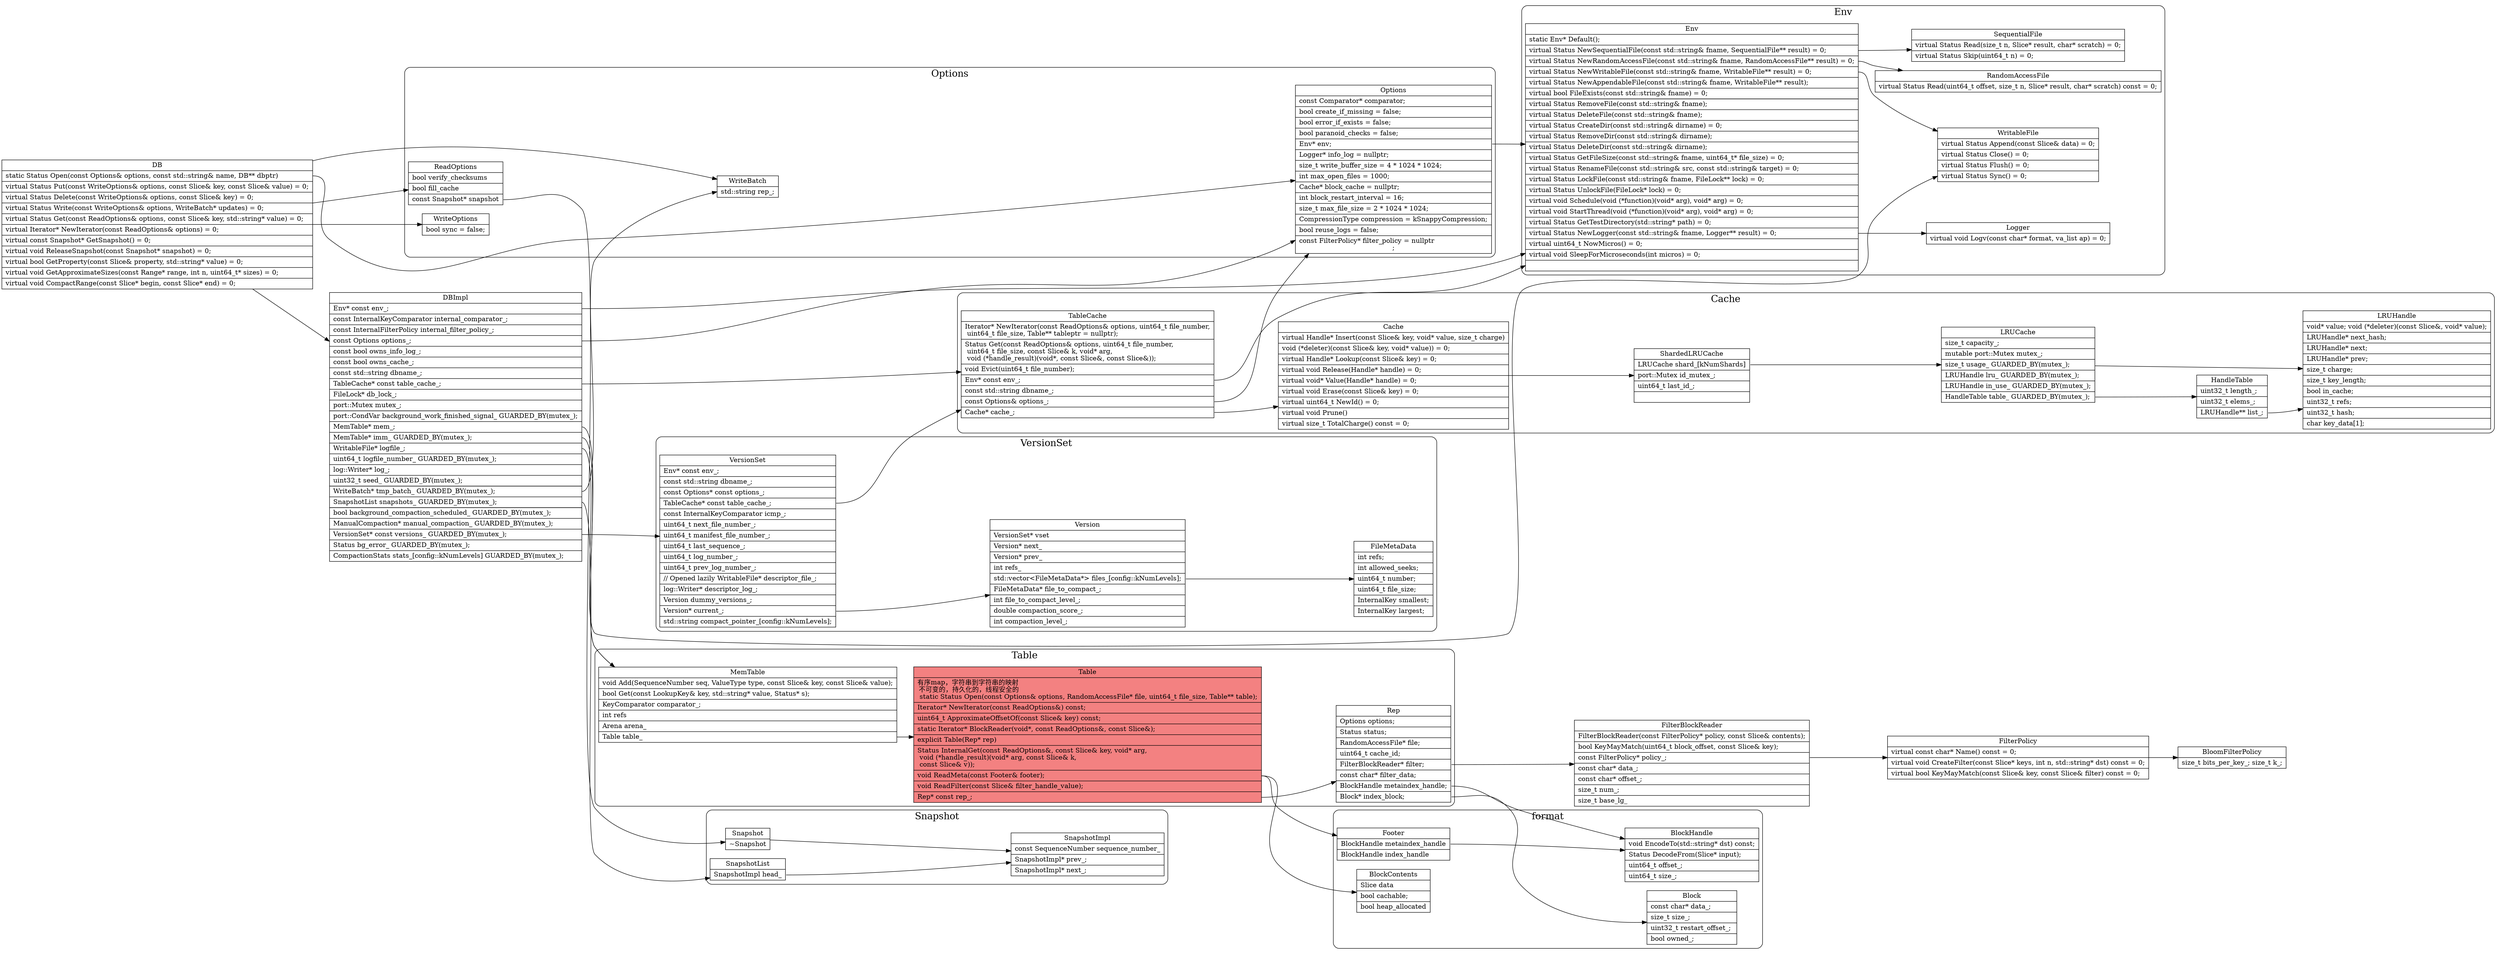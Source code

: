 digraph dbInterface {
  node[shape=box;];
  newrank=true;
  rankdir=LR;
  ReadOptions[
    shape="record";
    label="{{
      ReadOptions|
      bool verify_checksums\l|
      bool fill_cache \l|
      <snapshot> const Snapshot* snapshot\l
    }}";
  ];
  ReadOptions:snapshot -> Snapshot;
  WriteOptions[
    shape="record";
    label="{{
      WriteOptions|
      bool sync = false;
    }}";
  ];
  Options[
    shape="record";
    label="{{
      Options|
        const Comparator* comparator;\l|
        bool create_if_missing = false;\l|
        bool error_if_exists = false;\l|
        bool paranoid_checks = false;\l|
        <env> Env* env;\l|
        Logger* info_log = nullptr;\l|
        size_t write_buffer_size = 4 * 1024 * 1024;\l|
        int max_open_files = 1000;\l|
        Cache* block_cache = nullptr;\l|
        int block_restart_interval = 16;\l|
        size_t max_file_size = 2 * 1024 * 1024;\l|
        CompressionType compression = kSnappyCompression;\l|
        bool reuse_logs = false;\l|
        const FilterPolicy* filter_policy = nullptr\l;
    }}";
  ];
  Options:env -> Env;
  subgraph cluster_Options {
    graph[label="Options";fontsize=20;style=rounded];
    Options;
    WriteOptions;
    ReadOptions;
    WriteBatch;
  };



  WriteBatch[
    shape="record";
    label="{{
      WriteBatch|
      std::string rep_;
    }}";
  ];

  DB[
    shape="record";
    label="{{
      DB|
      <open> static Status Open(const Options& options, const std::string& name, DB** dbptr)\l|
      <put> virtual Status Put(const WriteOptions& options, const Slice& key,
                     const Slice& value) = 0;\l|
      <delete> virtual Status Delete(const WriteOptions& options, const Slice& key) = 0;\l|
      <write> virtual Status Write(const WriteOptions& options, WriteBatch* updates) = 0;\l|
      <get> virtual Status Get(const ReadOptions& options, const Slice& key, std::string* value) = 0;\l|
      <newIter> virtual Iterator* NewIterator(const ReadOptions& options) = 0;\l|
      virtual const Snapshot* GetSnapshot() = 0;\l|
      virtual void ReleaseSnapshot(const Snapshot* snapshot) = 0;\l|
      virtual bool GetProperty(const Slice& property, std::string* value) = 0;\l|
      virtual void GetApproximateSizes(const Range* range, int n,
                                   uint64_t* sizes) = 0;\l|
      virtual void CompactRange(const Slice* begin, const Slice* end) = 0;\l
    }}";
  ];
  //DB
  DB -> DBImpl;
  DB:open -> Options;
  {DB:put;DB:delete;DB:write} -> WriteOptions;
  {DB:get;DB:newIter} -> ReadOptions;
  {DB:write} -> WriteBatch;

  DBImpl[
    shape="record";
    label="{{
      DBImpl|
      <env> Env* const env_;\l|
      const InternalKeyComparator internal_comparator_;\l|
      const InternalFilterPolicy internal_filter_policy_;\l|
      <options> const Options options_;\l|
      const bool owns_info_log_;\l|
      const bool owns_cache_;\l|
      const std::string dbname_;\l|
      <TableCache> TableCache* const table_cache_;\l|
      FileLock* db_lock_;\l|
      port::Mutex mutex_;\l|
      std::atomic<bool> shutting_down_;\l|
      port::CondVar background_work_finished_signal_ GUARDED_BY(mutex_);\l|
      <MemTable1> MemTable* mem_;\l|
      <MemTable2> MemTable* imm_ GUARDED_BY(mutex_);\l|
      std::atomic<bool> has_imm_;\l|
      <logfile> WritableFile* logfile_;\l|
      uint64_t logfile_number_ GUARDED_BY(mutex_);\l|
      log::Writer* log_;\l|
      uint32_t seed_ GUARDED_BY(mutex_);\l|
      std::deque<Writer*> writers_ GUARDED_BY(mutex_);\l|
      <WriteBatch> WriteBatch* tmp_batch_ GUARDED_BY(mutex_);\l|
      <SnapshotList> SnapshotList snapshots_ GUARDED_BY(mutex_);\l|
      std::set<uint64_t> pending_outputs_ GUARDED_BY(mutex_);\l|
      bool background_compaction_scheduled_ GUARDED_BY(mutex_);\l|
      ManualCompaction* manual_compaction_ GUARDED_BY(mutex_);\l|
      <VersionSet> VersionSet* const versions_ GUARDED_BY(mutex_);\l|
      Status bg_error_ GUARDED_BY(mutex_);\l|
      CompactionStats stats_[config::kNumLevels] GUARDED_BY(mutex_);\l
    }}";
  ];
  DBImpl:env -> Env;
  DBImpl:options -> Options;
  DBImpl:logfile -> WritableFile;
  DBImpl:WriteBatch -> WriteBatch;
  DBImpl:MemTable1 -> MemTable;
  DBImpl:MemTable2 -> MemTable;
  DBImpl:TableCache -> TableCache;
  DBImpl:SnapshotList -> SnapshotList;
  DBImpl:VersionSet -> VersionSet;

  //env
  Env[
    shape="record";
    label="{{
      Env|
        static Env* Default();\l|
        <SequentialFile> virtual Status NewSequentialFile(const std::string& fname,
                                   SequentialFile** result) = 0;\l|
        <RandomAccessFile> virtual Status NewRandomAccessFile(const std::string& fname,
                                     RandomAccessFile** result) = 0;\l|

        <WritableFile> virtual Status NewWritableFile(const std::string& fname,
                                 WritableFile** result) = 0;\l|

        <WritableFile> virtual Status NewAppendableFile(const std::string& fname,
                                   WritableFile** result);\l|

        virtual bool FileExists(const std::string& fname) = 0;\l|

        virtual Status GetChildren(const std::string& dir,
              std::vector<std::string>* result) = 0;\l|

        virtual Status RemoveFile(const std::string& fname);\l|
        virtual Status DeleteFile(const std::string& fname);\l|
        virtual Status CreateDir(const std::string& dirname) = 0;\l|
        virtual Status RemoveDir(const std::string& dirname);\l|
        virtual Status DeleteDir(const std::string& dirname);\l|
        virtual Status GetFileSize(const std::string& fname, uint64_t* file_size) = 0;\l|
        virtual Status RenameFile(const std::string& src,
                                  const std::string& target) = 0;\l|
        virtual Status LockFile(const std::string& fname, FileLock** lock) = 0;\l|
        virtual Status UnlockFile(FileLock* lock) = 0;\l|
        virtual void Schedule(void (*function)(void* arg), void* arg) = 0;\l|
        virtual void StartThread(void (*function)(void* arg), void* arg) = 0;\l|
        virtual Status GetTestDirectory(std::string* path) = 0;\l|
        <logger> virtual Status NewLogger(const std::string& fname, Logger** result) = 0;\l|
        virtual uint64_t NowMicros() = 0;\l|
        virtual void SleepForMicroseconds(int micros) = 0;\l|
    }}";
  ];
  SequentialFile[
    shape="record";
    label="{{
      SequentialFile|
        virtual Status Read(size_t n, Slice* result, char* scratch) = 0;\l|
        virtual Status Skip(uint64_t n) = 0;\l
    }}";
  ];
  RandomAccessFile[
    shape="record";
    label="{{
      RandomAccessFile|
        virtual Status Read(uint64_t offset, size_t n, Slice* result,
            char* scratch) const = 0;\l
    }}";
  ];
  WritableFile[
    shape="record";
    label="{{
      WritableFile|
        virtual Status Append(const Slice& data) = 0;\l|
        virtual Status Close() = 0;\l|
        virtual Status Flush() = 0;\l|
        virtual Status Sync() = 0;\l
    }}";
  ];
  Logger[
    shape="record";
    label="{{
      Logger|
      virtual void Logv(const char* format, va_list ap) = 0;\l
    }}";
  ];
  Env:SequentialFile -> SequentialFile;
  Env:WritableFile -> WritableFile;
  Env:RandomAccessFile -> RandomAccessFile;
  Env:logger -> Logger;
  subgraph cluster_Env {
    graph[label="Env";fontsize=20;style=rounded];
    Env;
    SequentialFile;
    WritableFile;
    RandomAccessFile;
    Logger;
  };

  MemTable[
    shape="record";
    label="{{
      MemTable|
        void Add(SequenceNumber seq, ValueType type, const Slice& key,
            const Slice& value);\l|
        bool Get(const LookupKey& key, std::string* value, Status* s);\l|
      KeyComparator comparator_;\l|
      int refs\l|
      Arena arena_\l|
      <Table> Table table_\l
    }}";
  ];
  MemTable:Table -> Table;

  TableCache[
    shape="record";
    label="{{
      TableCache|
        Iterator* NewIterator(const ReadOptions& options, uint64_t file_number,\l
                        uint64_t file_size, Table** tableptr = nullptr);\l|
        Status Get(const ReadOptions& options, uint64_t file_number,\l
             uint64_t file_size, const Slice& k, void* arg,\l
             void (*handle_result)(void*, const Slice&, const Slice&));\l|
        void Evict(uint64_t file_number);\l|
      <env> Env* const env_;\l|
      const std::string dbname_;\l|
      <options> const Options& options_;\l|
      <cache> Cache* cache_;\l
    }}";
  ];
  TableCache:env -> Env;
  TableCache:options -> Options;
  TableCache:cache -> Cache;
  Cache[
    shape="record";
    label="{{
      Cache|
        virtual Handle* Insert(const Slice& key, void* value, size_t charge)\l|
        void (*deleter)(const Slice& key, void* value)) = 0;\l|
        virtual Handle* Lookup(const Slice& key) = 0;\l|
        virtual void Release(Handle* handle) = 0;\l|
        virtual void* Value(Handle* handle) = 0;\l|
        virtual void Erase(const Slice& key) = 0;\l|
        virtual uint64_t NewId() = 0;\l|
        virtual void Prune() \l|
        virtual size_t TotalCharge() const = 0;\l
    }}";
  ];

  Cache -> ShardedLRUCache;
  ShardedLRUCache[
    shape="record";
    label="{{
      ShardedLRUCache|
      <LRUCache> LRUCache shard_[kNumShards]\l|
      port::Mutex id_mutex_;\l|
      uint64_t last_id_;\l|
    }}";
  ];

  ShardedLRUCache:LRUCache -> LRUCache;
  LRUCache[
    shape="record";
    label="{{
      LRUCache|
        size_t capacity_;\l|
      mutable port::Mutex mutex_;\l|
      size_t usage_ GUARDED_BY(mutex_);\l|
      <LRUHandle1> LRUHandle lru_ GUARDED_BY(mutex_);\l|
      <LRUHandle2> LRUHandle in_use_ GUARDED_BY(mutex_);\l|
      <HandleTable> HandleTable table_ GUARDED_BY(mutex_);\l
    }}";
  ];
  LRUCache:HandleTable -> HandleTable;
  {LRUCache:LRUHandle1; LRUCache:LRUHandle2} -> LRUHandle;

  HandleTable[
    shape="record";
    label="{{
      HandleTable|
        uint32_t length_;\l|
        uint32_t elems_;\l|
        <LRUHandle> LRUHandle** list_;\l
    }}";
  ];
  HandleTable:LRUHandle -> LRUHandle;

  LRUHandle[
    shape="record";
    label="{{
      LRUHandle|
      void* value;
      void (*deleter)(const Slice&, void* value);\l|
      LRUHandle* next_hash;\l|
      LRUHandle* next;\l|
      LRUHandle* prev;\l|
      size_t charge; \l|
      size_t key_length;\l|
      bool in_cache;\l|
      uint32_t refs;\l|
      uint32_t hash;\l|
      char key_data[1];\l
    }}";
  ];
  subgraph cluster_Cache {
    graph[label="Cache";fontsize=20;style=rounded];
    Cache;
    LRUCache;
    LRUHandle;
    HandleTable;
    ShardedLRUCache;
    TableCache;
  };

  subgraph cluster_Table {
    graph[label="Table";fontsize=20;style=rounded];
    MemTable;
    Table_Rep;
    Table;
  };

  Table[
    fillcolor="#f38181"
    style=filled;
    shape="record";
    label="{{
      Table|
      有序map，字符串到字符串的映射\l
      不可变的，持久化的，线程安全的\l
     static Status Open(const Options& options, RandomAccessFile* file,
                        uint64_t file_size, Table** table);\l|
     Iterator* NewIterator(const ReadOptions&) const;\l|
     uint64_t ApproximateOffsetOf(const Slice& key) const;\l|
     static Iterator* BlockReader(void*, const ReadOptions&, const Slice&);\l|
     explicit Table(Rep* rep) \l|
     Status InternalGet(const ReadOptions&, const Slice& key, void* arg,\l
                        void (*handle_result)(void* arg, const Slice& k,\l
                                              const Slice& v));\l|
     <ReadMeta> void ReadMeta(const Footer& footer);\l|
     void ReadFilter(const Slice& filter_handle_value);\l|
     <Rep> Rep* const rep_;\l
    }}";
  ];
  Table:Rep -> Table_Rep;
  Table:ReadMeta -> Footer;
  Table:ReadMeta -> BlockContents;

  Table_Rep[
    shape="record";
    label="{{
      Rep|
      Options options;\l|
      Status status;\l|
      RandomAccessFile* file;\l|
      uint64_t cache_id;\l|
      <FilterBlockReader> FilterBlockReader* filter;\l|
      const char* filter_data;\l|
      <BlockHandle> BlockHandle metaindex_handle;\l|
      <Block> Block* index_block;\l
    }}";
  ];
  Table_Rep:FilterBlockReader -> FilterBlockReader;
  Table_Rep:Block -> Block;
  Table_Rep:BlockHandle -> BlockHandle;
  Block[
    shape="record";
    label="{{
      Block|
      const char* data_;\l|
      size_t size_;\l|
      uint32_t restart_offset_; \l|
      bool owned_;\l
    }}";
  ];
  BlockHandle[
    shape="record";
    label="{{
      BlockHandle|
        void EncodeTo(std::string* dst) const;\l|
        Status DecodeFrom(Slice* input);\l|
        uint64_t offset_;\l|
        uint64_t size_;\l
    }}";
  ];
  BlockContents[
    shape="record";
    label="{{
      BlockContents|
      Slice data\l|
      bool cachable;\l|
      bool heap_allocated\l
    }}";
  ];

  FilterBlockReader[
    shape="record";
    label="{{
      FilterBlockReader|
        FilterBlockReader(const FilterPolicy* policy, const Slice& contents);\l|
        bool KeyMayMatch(uint64_t block_offset, const Slice& key);\l|
        <FilterPolicy> const FilterPolicy* policy_;\l|
        const char* data_;\l|
        const char* offset_;\l|
        size_t num_;\l|
        size_t base_lg_\l
    }}";
  ];
  FilterBlockReader:FilterPolicy -> FilterPolicy;

  FilterPolicy[
    shape="record";
    label="{{
      FilterPolicy|
        virtual const char* Name() const = 0;\l|
        virtual void CreateFilter(const Slice* keys, int n,
                            std::string* dst) const = 0;\l|
        virtual bool KeyMayMatch(const Slice& key, const Slice& filter) const = 0;\l
    }}";
  ];
  FilterPolicy -> BloomFilterPolicy;
  BloomFilterPolicy[
    shape="record";
    label="{{
      BloomFilterPolicy|
        size_t bits_per_key_;
        size_t k_;
    }}";
  ];
  Footer[
    shape="record";
    label="{{
      Footer|
      <BlockHandle> BlockHandle metaindex_handle\l|
      BlockHandle index_handle\l
    }}";
  ];
  Footer:BlockHandle -> BlockHandle;

  subgraph cluster_format {
    graph[label="format";fontsize=20;style=rounded];
    BlockHandle;
    Footer;
    BlockContents;
    Block;
  };

  // Table;
  SnapshotList[
    shape="record";
    label="{{
      SnapshotList|
      <SnapshotImpl> SnapshotImpl head_\l
    }}";
  ];
  SnapshotList:SnapshotImpl -> SnapshotImpl;
  Snapshot[
    shape="record";
    label="{{
      Snapshot|
      ~Snapshot\l
    }}";
  ];
  SnapshotImpl[
    shape="record";
    label="{{
      SnapshotImpl|
      const SequenceNumber sequence_number_\l|
      SnapshotImpl* prev_;\l|
      SnapshotImpl* next_;\l
    }}";
  ];
  Snapshot -> SnapshotImpl;
  subgraph cluster_Snapshot {
    graph[label="Snapshot";fontsize=20;style=rounded];
    Snapshot;
    SnapshotImpl;
    SnapshotList;
  };

  VersionSet[
    shape="record";
    label="{{
      VersionSet|
      Env* const env_;\l|
      const std::string dbname_;\l|
      const Options* const options_;\l|
      <TableCache> TableCache* const table_cache_;\l|
      const InternalKeyComparator icmp_;\l|
      uint64_t next_file_number_;\l|
      uint64_t manifest_file_number_;\l|
      uint64_t last_sequence_;\l|
      uint64_t log_number_;\l|
      uint64_t prev_log_number_;\l|

      // Opened lazily
      WritableFile* descriptor_file_;\l|
      log::Writer* descriptor_log_;\l|
      Version dummy_versions_;\l|
      <Version> Version* current_;\l|
      std::string compact_pointer_[config::kNumLevels];\l
    }}";
  ];

  VersionSet:TableCache -> TableCache;
  VersionSet:Version -> Version;
  Version[
    shape="record";
    label="{{
      Version|
      VersionSet* vset\l|
      Version* next_\l|
      Version* prev_\l|
      int refs_\l|
      <FileMetaData> std::vector\<FileMetaData*\> files_[config::kNumLevels];\l|
      <FileMetaData> FileMetaData* file_to_compact_;\l|
      int file_to_compact_level_;\l|
      double compaction_score_;\l|
      int compaction_level_;\l
    }}";
  ];
  Version:FileMetaData -> FileMetaData;
  FileMetaData[
    shape="record";
    label="{{
      FileMetaData|
      int refs;\l|
      int allowed_seeks;\l|
      uint64_t number;\l|
      uint64_t file_size;\l|
      InternalKey smallest;\l|
      InternalKey largest;\l
    }}";
  ];

  subgraph cluster_VersionSet {
    graph[label="VersionSet";fontsize=20;style=rounded];
    Version;
    VersionSet;
    FileMetaData;
  };
}

